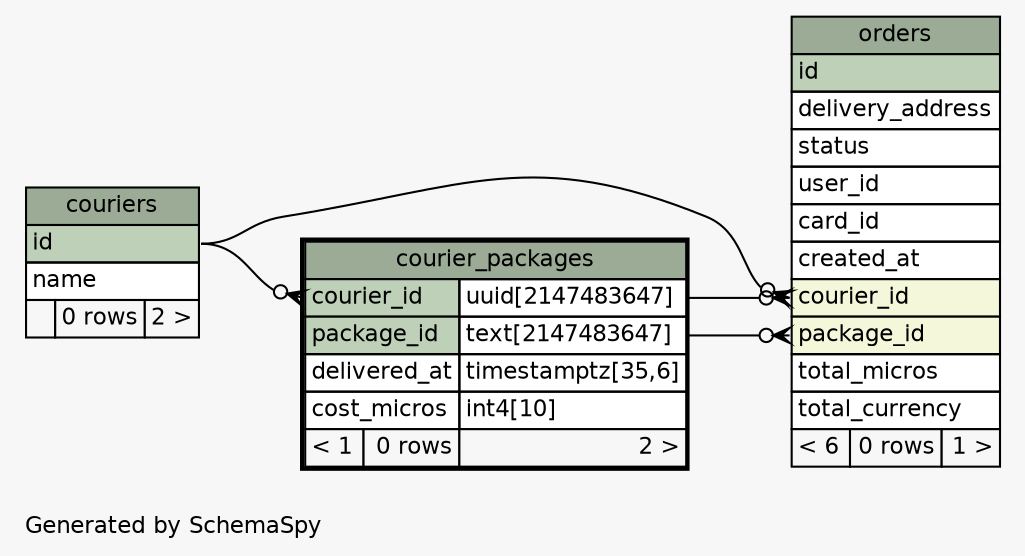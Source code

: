 // dot 2.38.0 on Linux 4.4.0-31-generic
// SchemaSpy rev 590
digraph "oneDegreeRelationshipsDiagram" {
  graph [
    rankdir="RL"
    bgcolor="#f7f7f7"
    label="\nGenerated by SchemaSpy"
    labeljust="l"
    nodesep="0.18"
    ranksep="0.46"
    fontname="Helvetica"
    fontsize="11"
  ];
  node [
    fontname="Helvetica"
    fontsize="11"
    shape="plaintext"
  ];
  edge [
    arrowsize="0.8"
  ];
  "courier_packages":"courier_id":w -> "couriers":"id":e [arrowhead=none dir=back arrowtail=crowodot];
  "orders":"courier_id":w -> "courier_packages":"courier_id.type":e [arrowhead=none dir=back arrowtail=crowodot];
  "orders":"courier_id":w -> "couriers":"id":e [arrowhead=none dir=back arrowtail=crowodot];
  "orders":"package_id":w -> "courier_packages":"package_id.type":e [arrowhead=none dir=back arrowtail=crowodot];
  "courier_packages" [
    label=<
    <TABLE BORDER="2" CELLBORDER="1" CELLSPACING="0" BGCOLOR="#ffffff">
      <TR><TD COLSPAN="3" BGCOLOR="#9bab96" ALIGN="CENTER">courier_packages</TD></TR>
      <TR><TD PORT="courier_id" COLSPAN="2" BGCOLOR="#bed1b8" ALIGN="LEFT">courier_id</TD><TD PORT="courier_id.type" ALIGN="LEFT">uuid[2147483647]</TD></TR>
      <TR><TD PORT="package_id" COLSPAN="2" BGCOLOR="#bed1b8" ALIGN="LEFT">package_id</TD><TD PORT="package_id.type" ALIGN="LEFT">text[2147483647]</TD></TR>
      <TR><TD PORT="delivered_at" COLSPAN="2" ALIGN="LEFT">delivered_at</TD><TD PORT="delivered_at.type" ALIGN="LEFT">timestamptz[35,6]</TD></TR>
      <TR><TD PORT="cost_micros" COLSPAN="2" ALIGN="LEFT">cost_micros</TD><TD PORT="cost_micros.type" ALIGN="LEFT">int4[10]</TD></TR>
      <TR><TD ALIGN="LEFT" BGCOLOR="#f7f7f7">&lt; 1</TD><TD ALIGN="RIGHT" BGCOLOR="#f7f7f7">0 rows</TD><TD ALIGN="RIGHT" BGCOLOR="#f7f7f7">2 &gt;</TD></TR>
    </TABLE>>
    URL="courier_packages.html"
    tooltip="courier_packages"
  ];
  "couriers" [
    label=<
    <TABLE BORDER="0" CELLBORDER="1" CELLSPACING="0" BGCOLOR="#ffffff">
      <TR><TD COLSPAN="3" BGCOLOR="#9bab96" ALIGN="CENTER">couriers</TD></TR>
      <TR><TD PORT="id" COLSPAN="3" BGCOLOR="#bed1b8" ALIGN="LEFT">id</TD></TR>
      <TR><TD PORT="name" COLSPAN="3" ALIGN="LEFT">name</TD></TR>
      <TR><TD ALIGN="LEFT" BGCOLOR="#f7f7f7">  </TD><TD ALIGN="RIGHT" BGCOLOR="#f7f7f7">0 rows</TD><TD ALIGN="RIGHT" BGCOLOR="#f7f7f7">2 &gt;</TD></TR>
    </TABLE>>
    URL="couriers.html"
    tooltip="couriers"
  ];
  "orders" [
    label=<
    <TABLE BORDER="0" CELLBORDER="1" CELLSPACING="0" BGCOLOR="#ffffff">
      <TR><TD COLSPAN="3" BGCOLOR="#9bab96" ALIGN="CENTER">orders</TD></TR>
      <TR><TD PORT="id" COLSPAN="3" BGCOLOR="#bed1b8" ALIGN="LEFT">id</TD></TR>
      <TR><TD PORT="delivery_address" COLSPAN="3" ALIGN="LEFT">delivery_address</TD></TR>
      <TR><TD PORT="status" COLSPAN="3" ALIGN="LEFT">status</TD></TR>
      <TR><TD PORT="user_id" COLSPAN="3" ALIGN="LEFT">user_id</TD></TR>
      <TR><TD PORT="card_id" COLSPAN="3" ALIGN="LEFT">card_id</TD></TR>
      <TR><TD PORT="created_at" COLSPAN="3" ALIGN="LEFT">created_at</TD></TR>
      <TR><TD PORT="courier_id" COLSPAN="3" BGCOLOR="#f4f7da" ALIGN="LEFT">courier_id</TD></TR>
      <TR><TD PORT="package_id" COLSPAN="3" BGCOLOR="#f4f7da" ALIGN="LEFT">package_id</TD></TR>
      <TR><TD PORT="total_micros" COLSPAN="3" ALIGN="LEFT">total_micros</TD></TR>
      <TR><TD PORT="total_currency" COLSPAN="3" ALIGN="LEFT">total_currency</TD></TR>
      <TR><TD ALIGN="LEFT" BGCOLOR="#f7f7f7">&lt; 6</TD><TD ALIGN="RIGHT" BGCOLOR="#f7f7f7">0 rows</TD><TD ALIGN="RIGHT" BGCOLOR="#f7f7f7">1 &gt;</TD></TR>
    </TABLE>>
    URL="orders.html"
    tooltip="orders"
  ];
}
